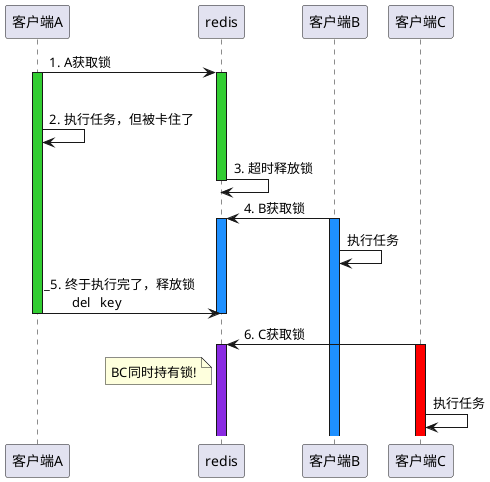 @startuml 直接del

participant 客户端A  as A

participant redis as r

participant 客户端B as B

participant 客户端C as C


A->r: 1. A获取锁

activate A #LimeGreen
activate r #LimeGreen
|||
A->A: 2. 执行任务，但被卡住了

r->r: 3. 超时释放锁
deactivate r
' |||

B->r: 4. B获取锁
activate B #DodgerBlue
activate r #DodgerBlue
B->B: 执行任务

A->r:  _5. 终于执行完了，释放锁\n \tdel   key
deactivate r
deactivate A

C->r: 6. C获取锁

activate C #Red
activate r #BlueViolet
note left of r:  BC同时持有锁!

C->C: 执行任务

@enduml

1. 客户端A获取锁，执行任务 （Redis客户端，实际是一个服务器节点）
2. 执行中被阻塞了，redis里的键超时释放了，但A仍在继续执行
3. 客户端B获取锁，开始执行它自己的任务
4. A缓过来了，把任务执行完，一句`del key` 将B当前正在持有的锁释放了 （但B此时不知情，还以为自己持有锁，继续执行自己的任务）
5. 另有客户端C获取锁，这时客户端B和C同时持有，不满足互斥性了
